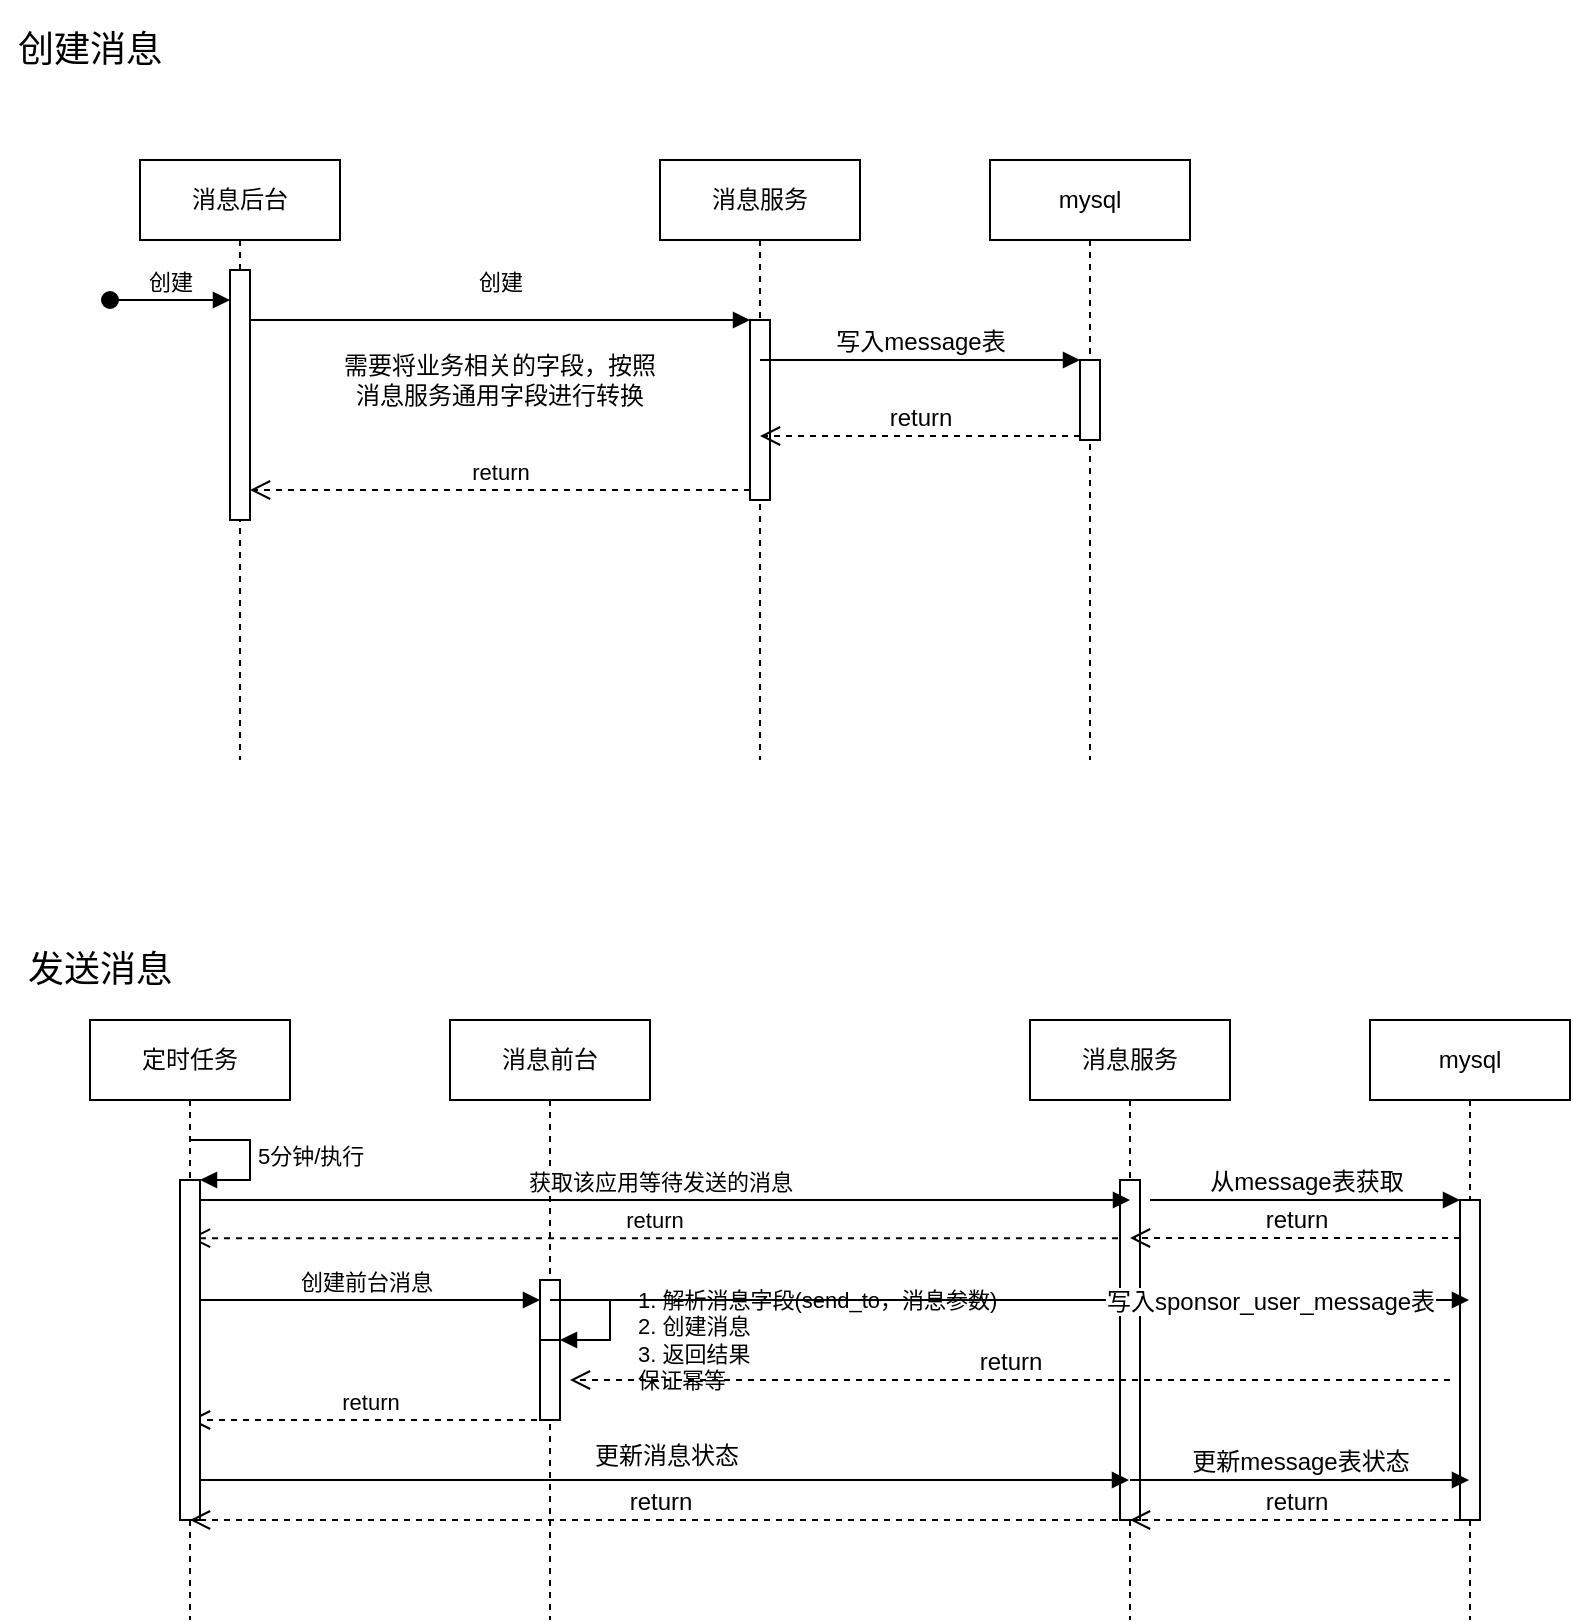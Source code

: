 <mxfile version="20.4.0" type="github">
  <diagram name="Page-1" id="2YBvvXClWsGukQMizWep">
    <mxGraphModel dx="1426" dy="769" grid="1" gridSize="10" guides="1" tooltips="1" connect="1" arrows="1" fold="1" page="1" pageScale="1" pageWidth="850" pageHeight="1100" math="0" shadow="0">
      <root>
        <mxCell id="0" />
        <mxCell id="1" parent="0" />
        <mxCell id="aM9ryv3xv72pqoxQDRHE-1" value="消息后台" style="shape=umlLifeline;perimeter=lifelinePerimeter;whiteSpace=wrap;html=1;container=0;dropTarget=0;collapsible=0;recursiveResize=0;outlineConnect=0;portConstraint=eastwest;newEdgeStyle={&quot;edgeStyle&quot;:&quot;elbowEdgeStyle&quot;,&quot;elbow&quot;:&quot;vertical&quot;,&quot;curved&quot;:0,&quot;rounded&quot;:0};" parent="1" vertex="1">
          <mxGeometry x="75" y="120" width="100" height="300" as="geometry" />
        </mxCell>
        <mxCell id="aM9ryv3xv72pqoxQDRHE-2" value="" style="html=1;points=[];perimeter=orthogonalPerimeter;outlineConnect=0;targetShapes=umlLifeline;portConstraint=eastwest;newEdgeStyle={&quot;edgeStyle&quot;:&quot;elbowEdgeStyle&quot;,&quot;elbow&quot;:&quot;vertical&quot;,&quot;curved&quot;:0,&quot;rounded&quot;:0};" parent="aM9ryv3xv72pqoxQDRHE-1" vertex="1">
          <mxGeometry x="45" y="55" width="10" height="125" as="geometry" />
        </mxCell>
        <mxCell id="aM9ryv3xv72pqoxQDRHE-3" value="创建" style="html=1;verticalAlign=bottom;startArrow=oval;endArrow=block;startSize=8;edgeStyle=elbowEdgeStyle;elbow=vertical;curved=0;rounded=0;" parent="aM9ryv3xv72pqoxQDRHE-1" target="aM9ryv3xv72pqoxQDRHE-2" edge="1">
          <mxGeometry relative="1" as="geometry">
            <mxPoint x="-15" y="70" as="sourcePoint" />
          </mxGeometry>
        </mxCell>
        <mxCell id="aM9ryv3xv72pqoxQDRHE-5" value="消息服务" style="shape=umlLifeline;perimeter=lifelinePerimeter;whiteSpace=wrap;html=1;container=0;dropTarget=0;collapsible=0;recursiveResize=0;outlineConnect=0;portConstraint=eastwest;newEdgeStyle={&quot;edgeStyle&quot;:&quot;elbowEdgeStyle&quot;,&quot;elbow&quot;:&quot;vertical&quot;,&quot;curved&quot;:0,&quot;rounded&quot;:0};" parent="1" vertex="1">
          <mxGeometry x="335" y="120" width="100" height="300" as="geometry" />
        </mxCell>
        <mxCell id="aM9ryv3xv72pqoxQDRHE-6" value="" style="html=1;points=[];perimeter=orthogonalPerimeter;outlineConnect=0;targetShapes=umlLifeline;portConstraint=eastwest;newEdgeStyle={&quot;edgeStyle&quot;:&quot;elbowEdgeStyle&quot;,&quot;elbow&quot;:&quot;vertical&quot;,&quot;curved&quot;:0,&quot;rounded&quot;:0};" parent="aM9ryv3xv72pqoxQDRHE-5" vertex="1">
          <mxGeometry x="45" y="80" width="10" height="90" as="geometry" />
        </mxCell>
        <mxCell id="aM9ryv3xv72pqoxQDRHE-7" value="创建" style="html=1;verticalAlign=bottom;endArrow=block;edgeStyle=elbowEdgeStyle;elbow=vertical;curved=0;rounded=0;" parent="1" source="aM9ryv3xv72pqoxQDRHE-2" target="aM9ryv3xv72pqoxQDRHE-6" edge="1">
          <mxGeometry y="10" relative="1" as="geometry">
            <mxPoint x="230" y="210" as="sourcePoint" />
            <Array as="points">
              <mxPoint x="215" y="200" />
            </Array>
            <mxPoint as="offset" />
          </mxGeometry>
        </mxCell>
        <mxCell id="aM9ryv3xv72pqoxQDRHE-8" value="return" style="html=1;verticalAlign=bottom;endArrow=open;dashed=1;endSize=8;edgeStyle=elbowEdgeStyle;elbow=vertical;curved=0;rounded=0;" parent="1" source="aM9ryv3xv72pqoxQDRHE-6" target="aM9ryv3xv72pqoxQDRHE-2" edge="1">
          <mxGeometry relative="1" as="geometry">
            <mxPoint x="230" y="285" as="targetPoint" />
            <Array as="points">
              <mxPoint x="275" y="285" />
              <mxPoint x="225" y="360" />
            </Array>
          </mxGeometry>
        </mxCell>
        <mxCell id="hzsxc_w-vN9z1YMkx93Q-1" value="定时任务" style="shape=umlLifeline;perimeter=lifelinePerimeter;whiteSpace=wrap;html=1;container=0;dropTarget=0;collapsible=0;recursiveResize=0;outlineConnect=0;portConstraint=eastwest;newEdgeStyle={&quot;edgeStyle&quot;:&quot;elbowEdgeStyle&quot;,&quot;elbow&quot;:&quot;vertical&quot;,&quot;curved&quot;:0,&quot;rounded&quot;:0};" vertex="1" parent="1">
          <mxGeometry x="50" y="550" width="100" height="300" as="geometry" />
        </mxCell>
        <mxCell id="hzsxc_w-vN9z1YMkx93Q-2" value="" style="html=1;points=[];perimeter=orthogonalPerimeter;outlineConnect=0;targetShapes=umlLifeline;portConstraint=eastwest;newEdgeStyle={&quot;edgeStyle&quot;:&quot;elbowEdgeStyle&quot;,&quot;elbow&quot;:&quot;vertical&quot;,&quot;curved&quot;:0,&quot;rounded&quot;:0};" vertex="1" parent="hzsxc_w-vN9z1YMkx93Q-1">
          <mxGeometry x="45" y="80" width="10" height="170" as="geometry" />
        </mxCell>
        <mxCell id="hzsxc_w-vN9z1YMkx93Q-3" value="消息服务" style="shape=umlLifeline;perimeter=lifelinePerimeter;whiteSpace=wrap;html=1;container=0;dropTarget=0;collapsible=0;recursiveResize=0;outlineConnect=0;portConstraint=eastwest;newEdgeStyle={&quot;edgeStyle&quot;:&quot;elbowEdgeStyle&quot;,&quot;elbow&quot;:&quot;vertical&quot;,&quot;curved&quot;:0,&quot;rounded&quot;:0};" vertex="1" parent="1">
          <mxGeometry x="520" y="550" width="100" height="300" as="geometry" />
        </mxCell>
        <mxCell id="hzsxc_w-vN9z1YMkx93Q-4" value="" style="html=1;points=[];perimeter=orthogonalPerimeter;outlineConnect=0;targetShapes=umlLifeline;portConstraint=eastwest;newEdgeStyle={&quot;edgeStyle&quot;:&quot;elbowEdgeStyle&quot;,&quot;elbow&quot;:&quot;vertical&quot;,&quot;curved&quot;:0,&quot;rounded&quot;:0};" vertex="1" parent="hzsxc_w-vN9z1YMkx93Q-3">
          <mxGeometry x="45" y="80" width="10" height="170" as="geometry" />
        </mxCell>
        <mxCell id="hzsxc_w-vN9z1YMkx93Q-5" value="消息前台" style="shape=umlLifeline;perimeter=lifelinePerimeter;whiteSpace=wrap;html=1;container=0;dropTarget=0;collapsible=0;recursiveResize=0;outlineConnect=0;portConstraint=eastwest;newEdgeStyle={&quot;edgeStyle&quot;:&quot;elbowEdgeStyle&quot;,&quot;elbow&quot;:&quot;vertical&quot;,&quot;curved&quot;:0,&quot;rounded&quot;:0};" vertex="1" parent="1">
          <mxGeometry x="230" y="550" width="100" height="300" as="geometry" />
        </mxCell>
        <mxCell id="hzsxc_w-vN9z1YMkx93Q-6" value="" style="html=1;points=[];perimeter=orthogonalPerimeter;outlineConnect=0;targetShapes=umlLifeline;portConstraint=eastwest;newEdgeStyle={&quot;edgeStyle&quot;:&quot;elbowEdgeStyle&quot;,&quot;elbow&quot;:&quot;vertical&quot;,&quot;curved&quot;:0,&quot;rounded&quot;:0};" vertex="1" parent="hzsxc_w-vN9z1YMkx93Q-5">
          <mxGeometry x="45" y="130" width="10" height="70" as="geometry" />
        </mxCell>
        <mxCell id="hzsxc_w-vN9z1YMkx93Q-8" value="需要将业务相关的字段，按照消息服务通用字段进行转换" style="text;html=1;strokeColor=none;fillColor=none;align=center;verticalAlign=middle;whiteSpace=wrap;rounded=0;" vertex="1" parent="1">
          <mxGeometry x="175" y="190" width="160" height="80" as="geometry" />
        </mxCell>
        <mxCell id="hzsxc_w-vN9z1YMkx93Q-10" value="获取该应用等待发送的消息" style="html=1;verticalAlign=bottom;endArrow=block;rounded=0;" edge="1" parent="1">
          <mxGeometry width="80" relative="1" as="geometry">
            <mxPoint x="100" y="640" as="sourcePoint" />
            <mxPoint x="570" y="640" as="targetPoint" />
            <Array as="points" />
          </mxGeometry>
        </mxCell>
        <mxCell id="hzsxc_w-vN9z1YMkx93Q-13" value="return" style="html=1;verticalAlign=bottom;endArrow=open;dashed=1;endSize=8;rounded=0;exitX=-0.1;exitY=0.171;exitDx=0;exitDy=0;exitPerimeter=0;" edge="1" parent="1" source="hzsxc_w-vN9z1YMkx93Q-4" target="hzsxc_w-vN9z1YMkx93Q-1">
          <mxGeometry relative="1" as="geometry">
            <mxPoint x="480" y="660" as="sourcePoint" />
            <mxPoint x="400" y="660" as="targetPoint" />
          </mxGeometry>
        </mxCell>
        <mxCell id="hzsxc_w-vN9z1YMkx93Q-14" value="创建前台消息" style="html=1;verticalAlign=bottom;endArrow=block;rounded=0;" edge="1" parent="1" target="hzsxc_w-vN9z1YMkx93Q-6">
          <mxGeometry width="80" relative="1" as="geometry">
            <mxPoint x="100" y="690" as="sourcePoint" />
            <mxPoint x="180" y="680" as="targetPoint" />
          </mxGeometry>
        </mxCell>
        <mxCell id="hzsxc_w-vN9z1YMkx93Q-21" value="" style="html=1;points=[];perimeter=orthogonalPerimeter;" vertex="1" parent="1">
          <mxGeometry x="275" y="710" width="10" height="40" as="geometry" />
        </mxCell>
        <mxCell id="hzsxc_w-vN9z1YMkx93Q-22" value="1. 解析消息字段(send_to，消息参数)&lt;br&gt;2. 创建消息&lt;br&gt;3. 返回结果&lt;br&gt;保证幂等" style="edgeStyle=orthogonalEdgeStyle;html=1;align=left;spacingLeft=2;endArrow=block;rounded=0;entryX=1;entryY=0;" edge="1" target="hzsxc_w-vN9z1YMkx93Q-21" parent="1">
          <mxGeometry x="0.333" y="-10" relative="1" as="geometry">
            <mxPoint x="280" y="690" as="sourcePoint" />
            <Array as="points">
              <mxPoint x="310" y="690" />
            </Array>
            <mxPoint x="10" y="10" as="offset" />
          </mxGeometry>
        </mxCell>
        <mxCell id="hzsxc_w-vN9z1YMkx93Q-23" value="return" style="html=1;verticalAlign=bottom;endArrow=open;dashed=1;endSize=8;rounded=0;" edge="1" parent="1" source="hzsxc_w-vN9z1YMkx93Q-5">
          <mxGeometry relative="1" as="geometry">
            <mxPoint x="180" y="750" as="sourcePoint" />
            <mxPoint x="100" y="750" as="targetPoint" />
          </mxGeometry>
        </mxCell>
        <mxCell id="hzsxc_w-vN9z1YMkx93Q-25" value="" style="html=1;points=[];perimeter=orthogonalPerimeter;" vertex="1" parent="1">
          <mxGeometry x="95" y="630" width="10" height="170" as="geometry" />
        </mxCell>
        <mxCell id="hzsxc_w-vN9z1YMkx93Q-26" value="5分钟/执行" style="edgeStyle=orthogonalEdgeStyle;html=1;align=left;spacingLeft=2;endArrow=block;rounded=0;entryX=1;entryY=0;" edge="1" target="hzsxc_w-vN9z1YMkx93Q-25" parent="1">
          <mxGeometry relative="1" as="geometry">
            <mxPoint x="100" y="610" as="sourcePoint" />
            <Array as="points">
              <mxPoint x="130" y="610" />
            </Array>
          </mxGeometry>
        </mxCell>
        <mxCell id="hzsxc_w-vN9z1YMkx93Q-27" value="&lt;font style=&quot;font-size: 18px;&quot;&gt;发送消息&lt;/font&gt;" style="text;html=1;strokeColor=none;fillColor=none;align=center;verticalAlign=middle;whiteSpace=wrap;rounded=0;" vertex="1" parent="1">
          <mxGeometry x="10" y="500" width="90" height="50" as="geometry" />
        </mxCell>
        <mxCell id="hzsxc_w-vN9z1YMkx93Q-66" value="&lt;font style=&quot;font-size: 12px;&quot;&gt;更新消息状态&lt;/font&gt;" style="html=1;verticalAlign=bottom;endArrow=block;rounded=0;fontSize=18;" edge="1" parent="1" target="hzsxc_w-vN9z1YMkx93Q-3">
          <mxGeometry width="80" relative="1" as="geometry">
            <mxPoint x="105" y="780" as="sourcePoint" />
            <mxPoint x="185" y="780" as="targetPoint" />
          </mxGeometry>
        </mxCell>
        <mxCell id="hzsxc_w-vN9z1YMkx93Q-67" value="return" style="html=1;verticalAlign=bottom;endArrow=open;dashed=1;endSize=8;rounded=0;fontSize=12;" edge="1" parent="1" target="hzsxc_w-vN9z1YMkx93Q-1">
          <mxGeometry relative="1" as="geometry">
            <mxPoint x="570" y="800" as="sourcePoint" />
            <mxPoint x="490" y="800" as="targetPoint" />
          </mxGeometry>
        </mxCell>
        <mxCell id="hzsxc_w-vN9z1YMkx93Q-70" value="&lt;span style=&quot;font-size: 18px;&quot;&gt;创建消息&lt;/span&gt;" style="text;html=1;strokeColor=none;fillColor=none;align=center;verticalAlign=middle;whiteSpace=wrap;rounded=0;" vertex="1" parent="1">
          <mxGeometry x="5" y="40" width="90" height="50" as="geometry" />
        </mxCell>
        <mxCell id="hzsxc_w-vN9z1YMkx93Q-71" value="mysql" style="shape=umlLifeline;perimeter=lifelinePerimeter;whiteSpace=wrap;html=1;container=0;dropTarget=0;collapsible=0;recursiveResize=0;outlineConnect=0;portConstraint=eastwest;newEdgeStyle={&quot;edgeStyle&quot;:&quot;elbowEdgeStyle&quot;,&quot;elbow&quot;:&quot;vertical&quot;,&quot;curved&quot;:0,&quot;rounded&quot;:0};" vertex="1" parent="1">
          <mxGeometry x="500" y="120" width="100" height="300" as="geometry" />
        </mxCell>
        <mxCell id="hzsxc_w-vN9z1YMkx93Q-73" value="" style="html=1;points=[];perimeter=orthogonalPerimeter;fontSize=12;" vertex="1" parent="1">
          <mxGeometry x="545" y="220" width="10" height="40" as="geometry" />
        </mxCell>
        <mxCell id="hzsxc_w-vN9z1YMkx93Q-74" value="写入message表" style="html=1;verticalAlign=bottom;endArrow=block;entryX=0;entryY=0;rounded=0;fontSize=12;" edge="1" target="hzsxc_w-vN9z1YMkx93Q-73" parent="1" source="aM9ryv3xv72pqoxQDRHE-5">
          <mxGeometry relative="1" as="geometry">
            <mxPoint x="480" y="300" as="sourcePoint" />
          </mxGeometry>
        </mxCell>
        <mxCell id="hzsxc_w-vN9z1YMkx93Q-75" value="return" style="html=1;verticalAlign=bottom;endArrow=open;dashed=1;endSize=8;exitX=0;exitY=0.95;rounded=0;fontSize=12;" edge="1" source="hzsxc_w-vN9z1YMkx93Q-73" parent="1" target="aM9ryv3xv72pqoxQDRHE-5">
          <mxGeometry relative="1" as="geometry">
            <mxPoint x="480" y="376" as="targetPoint" />
          </mxGeometry>
        </mxCell>
        <mxCell id="hzsxc_w-vN9z1YMkx93Q-76" value="mysql" style="shape=umlLifeline;perimeter=lifelinePerimeter;whiteSpace=wrap;html=1;container=0;dropTarget=0;collapsible=0;recursiveResize=0;outlineConnect=0;portConstraint=eastwest;newEdgeStyle={&quot;edgeStyle&quot;:&quot;elbowEdgeStyle&quot;,&quot;elbow&quot;:&quot;vertical&quot;,&quot;curved&quot;:0,&quot;rounded&quot;:0};" vertex="1" parent="1">
          <mxGeometry x="690" y="550" width="100" height="300" as="geometry" />
        </mxCell>
        <mxCell id="hzsxc_w-vN9z1YMkx93Q-78" value="" style="html=1;points=[];perimeter=orthogonalPerimeter;fontSize=12;" vertex="1" parent="1">
          <mxGeometry x="735" y="640" width="10" height="20" as="geometry" />
        </mxCell>
        <mxCell id="hzsxc_w-vN9z1YMkx93Q-79" value="从message表获取" style="html=1;verticalAlign=bottom;endArrow=block;entryX=0;entryY=0;rounded=0;fontSize=12;" edge="1" target="hzsxc_w-vN9z1YMkx93Q-78" parent="1">
          <mxGeometry relative="1" as="geometry">
            <mxPoint x="580" y="640" as="sourcePoint" />
          </mxGeometry>
        </mxCell>
        <mxCell id="hzsxc_w-vN9z1YMkx93Q-80" value="return" style="html=1;verticalAlign=bottom;endArrow=open;dashed=1;endSize=8;exitX=0;exitY=0.95;rounded=0;fontSize=12;" edge="1" source="hzsxc_w-vN9z1YMkx93Q-78" parent="1" target="hzsxc_w-vN9z1YMkx93Q-3">
          <mxGeometry relative="1" as="geometry">
            <mxPoint x="310" y="586" as="targetPoint" />
          </mxGeometry>
        </mxCell>
        <mxCell id="hzsxc_w-vN9z1YMkx93Q-81" value="" style="html=1;points=[];perimeter=orthogonalPerimeter;fontSize=12;" vertex="1" parent="1">
          <mxGeometry x="735" y="640" width="10" height="160" as="geometry" />
        </mxCell>
        <mxCell id="hzsxc_w-vN9z1YMkx93Q-82" value="写入sponsor_user_message表" style="html=1;verticalAlign=bottom;endArrow=block;rounded=0;fontSize=12;" edge="1" target="hzsxc_w-vN9z1YMkx93Q-76" parent="1">
          <mxGeometry x="0.557" y="-10" relative="1" as="geometry">
            <mxPoint x="290" y="690" as="sourcePoint" />
            <mxPoint as="offset" />
          </mxGeometry>
        </mxCell>
        <mxCell id="hzsxc_w-vN9z1YMkx93Q-83" value="return" style="html=1;verticalAlign=bottom;endArrow=open;dashed=1;endSize=8;rounded=0;fontSize=12;" edge="1" parent="1">
          <mxGeometry relative="1" as="geometry">
            <mxPoint x="290" y="730" as="targetPoint" />
            <mxPoint x="730" y="730" as="sourcePoint" />
          </mxGeometry>
        </mxCell>
        <mxCell id="hzsxc_w-vN9z1YMkx93Q-87" value="更新message表状态" style="html=1;verticalAlign=bottom;endArrow=block;rounded=0;fontSize=12;" edge="1" parent="1" target="hzsxc_w-vN9z1YMkx93Q-76">
          <mxGeometry width="80" relative="1" as="geometry">
            <mxPoint x="570" y="780" as="sourcePoint" />
            <mxPoint x="650" y="780" as="targetPoint" />
          </mxGeometry>
        </mxCell>
        <mxCell id="hzsxc_w-vN9z1YMkx93Q-88" value="return" style="html=1;verticalAlign=bottom;endArrow=open;dashed=1;endSize=8;rounded=0;fontSize=12;" edge="1" parent="1" target="hzsxc_w-vN9z1YMkx93Q-3">
          <mxGeometry relative="1" as="geometry">
            <mxPoint x="735" y="800" as="sourcePoint" />
            <mxPoint x="655" y="800" as="targetPoint" />
          </mxGeometry>
        </mxCell>
      </root>
    </mxGraphModel>
  </diagram>
</mxfile>
